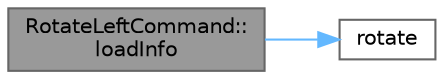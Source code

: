 digraph "RotateLeftCommand::loadInfo"
{
 // INTERACTIVE_SVG=YES
 // LATEX_PDF_SIZE
  bgcolor="transparent";
  edge [fontname=Helvetica,fontsize=10,labelfontname=Helvetica,labelfontsize=10];
  node [fontname=Helvetica,fontsize=10,shape=box,height=0.2,width=0.4];
  rankdir="LR";
  Node1 [id="Node000001",label="RotateLeftCommand::\lloadInfo",height=0.2,width=0.4,color="gray40", fillcolor="grey60", style="filled", fontcolor="black",tooltip="Loads necessary data from the context before execution."];
  Node1 -> Node2 [id="edge1_Node000001_Node000002",color="steelblue1",style="solid",tooltip=" "];
  Node2 [id="Node000002",label="rotate",height=0.2,width=0.4,color="grey40", fillcolor="white", style="filled",URL="$_rotate_command_8cpp.html#a64c2388211f50506680d62504fcf197a",tooltip=" "];
}
